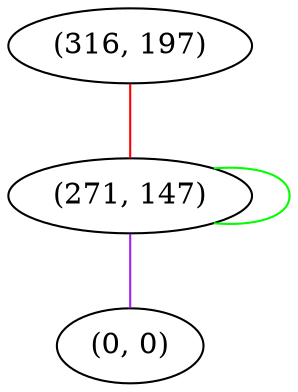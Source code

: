 graph "" {
"(316, 197)";
"(271, 147)";
"(0, 0)";
"(316, 197)" -- "(271, 147)"  [color=red, key=0, weight=1];
"(271, 147)" -- "(271, 147)"  [color=green, key=0, weight=2];
"(271, 147)" -- "(0, 0)"  [color=purple, key=0, weight=4];
}
